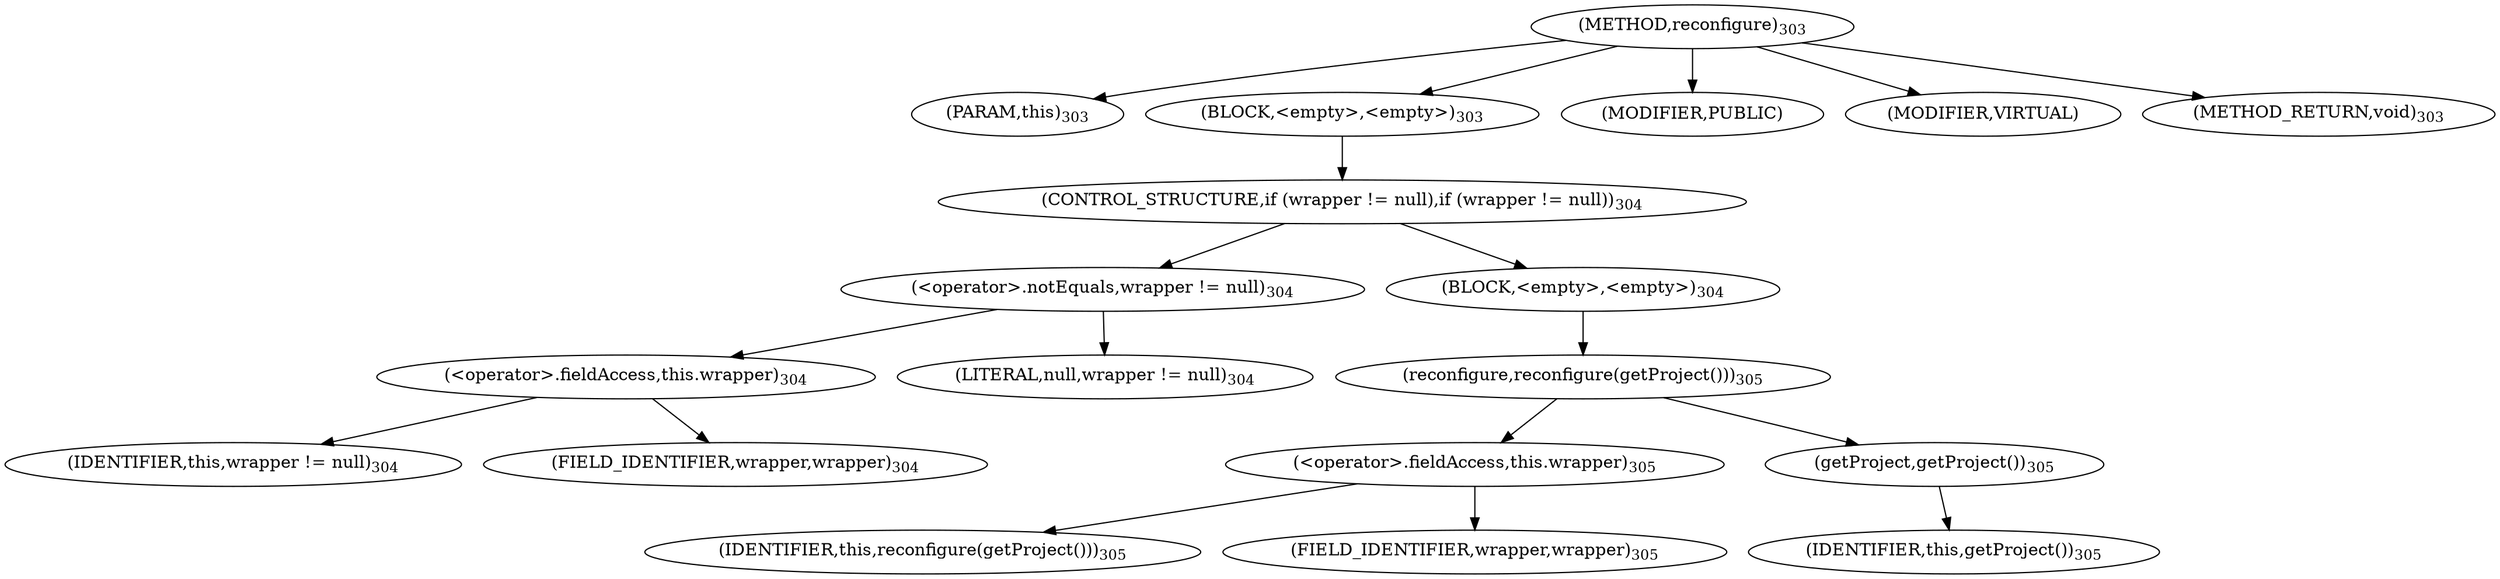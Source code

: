 digraph "reconfigure" {  
"282" [label = <(METHOD,reconfigure)<SUB>303</SUB>> ]
"20" [label = <(PARAM,this)<SUB>303</SUB>> ]
"283" [label = <(BLOCK,&lt;empty&gt;,&lt;empty&gt;)<SUB>303</SUB>> ]
"284" [label = <(CONTROL_STRUCTURE,if (wrapper != null),if (wrapper != null))<SUB>304</SUB>> ]
"285" [label = <(&lt;operator&gt;.notEquals,wrapper != null)<SUB>304</SUB>> ]
"286" [label = <(&lt;operator&gt;.fieldAccess,this.wrapper)<SUB>304</SUB>> ]
"287" [label = <(IDENTIFIER,this,wrapper != null)<SUB>304</SUB>> ]
"288" [label = <(FIELD_IDENTIFIER,wrapper,wrapper)<SUB>304</SUB>> ]
"289" [label = <(LITERAL,null,wrapper != null)<SUB>304</SUB>> ]
"290" [label = <(BLOCK,&lt;empty&gt;,&lt;empty&gt;)<SUB>304</SUB>> ]
"291" [label = <(reconfigure,reconfigure(getProject()))<SUB>305</SUB>> ]
"292" [label = <(&lt;operator&gt;.fieldAccess,this.wrapper)<SUB>305</SUB>> ]
"293" [label = <(IDENTIFIER,this,reconfigure(getProject()))<SUB>305</SUB>> ]
"294" [label = <(FIELD_IDENTIFIER,wrapper,wrapper)<SUB>305</SUB>> ]
"295" [label = <(getProject,getProject())<SUB>305</SUB>> ]
"19" [label = <(IDENTIFIER,this,getProject())<SUB>305</SUB>> ]
"296" [label = <(MODIFIER,PUBLIC)> ]
"297" [label = <(MODIFIER,VIRTUAL)> ]
"298" [label = <(METHOD_RETURN,void)<SUB>303</SUB>> ]
  "282" -> "20" 
  "282" -> "283" 
  "282" -> "296" 
  "282" -> "297" 
  "282" -> "298" 
  "283" -> "284" 
  "284" -> "285" 
  "284" -> "290" 
  "285" -> "286" 
  "285" -> "289" 
  "286" -> "287" 
  "286" -> "288" 
  "290" -> "291" 
  "291" -> "292" 
  "291" -> "295" 
  "292" -> "293" 
  "292" -> "294" 
  "295" -> "19" 
}
